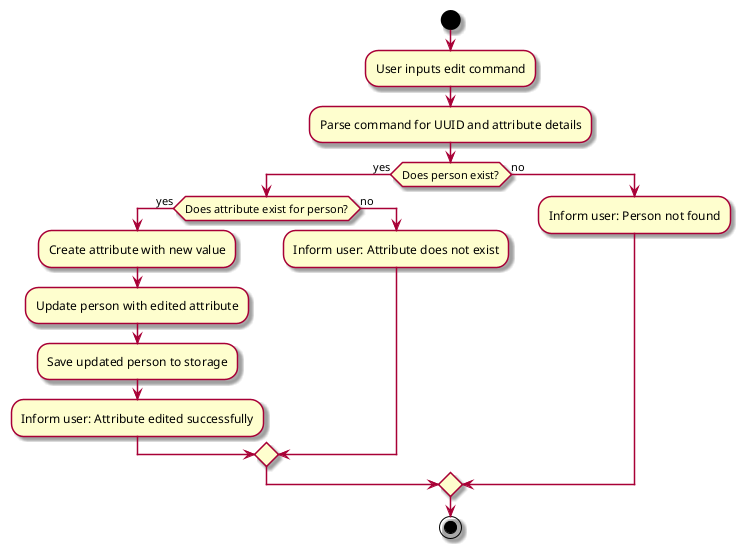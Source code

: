 @startuml
skin rose
skinparam ArrowFontStyle plain

start

:User inputs edit command;

:Parse command for UUID and attribute details;

if (Does person exist?) then (yes)
  if (Does attribute exist for person?) then (yes)
    :Create attribute with new value;
    :Update person with edited attribute;
    :Save updated person to storage;
    :Inform user: Attribute edited successfully;
  else (no)
    :Inform user: Attribute does not exist;
  endif
else (no)
  :Inform user: Person not found;
endif

stop
@enduml

